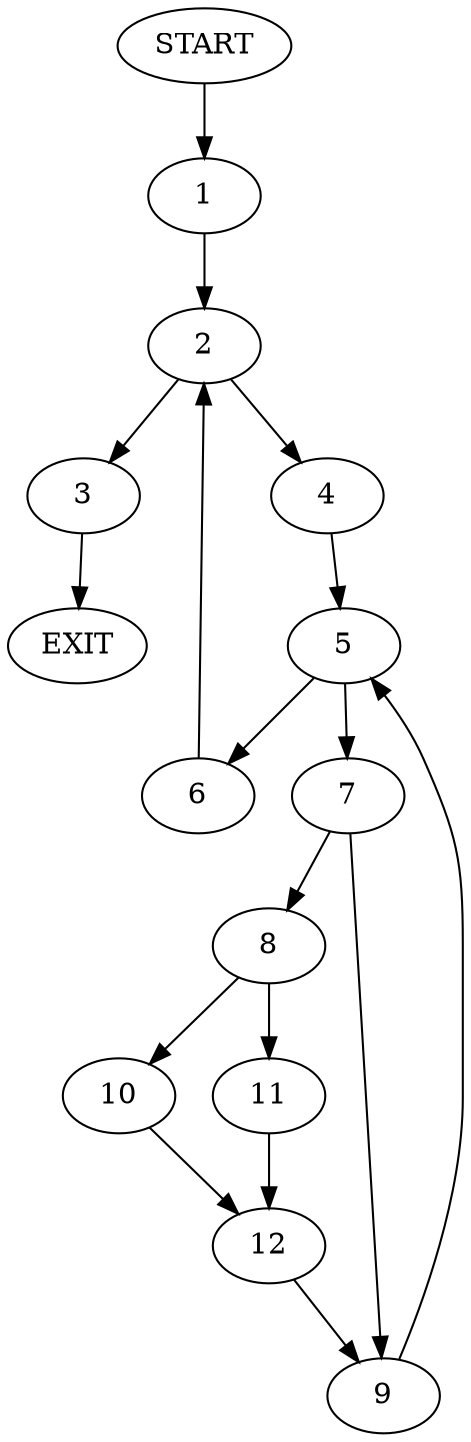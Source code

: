 digraph {
0 [label="START"]
13 [label="EXIT"]
0 -> 1
1 -> 2
2 -> 3
2 -> 4
4 -> 5
3 -> 13
5 -> 6
5 -> 7
6 -> 2
7 -> 8
7 -> 9
8 -> 10
8 -> 11
9 -> 5
11 -> 12
10 -> 12
12 -> 9
}
